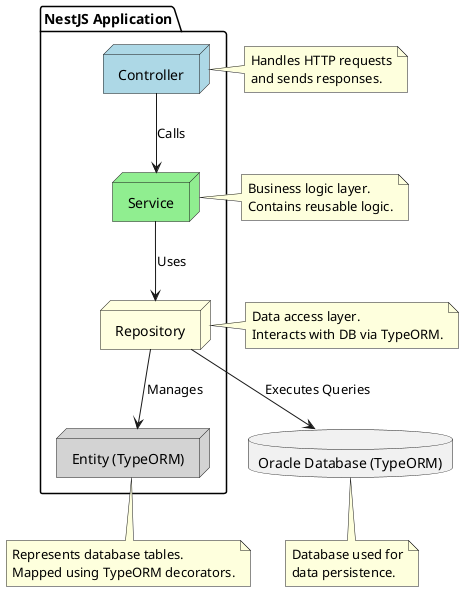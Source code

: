 @startuml
package "NestJS Application" {
  node "Controller" as Controller #LightBlue
  node "Service" as Service #LightGreen
  node "Repository" as Repository #LightYellow
  node "Entity (TypeORM)" as Entity #LightGray
}

database "Oracle Database (TypeORM)" as OracleDB 

Controller --> Service : Calls
Service --> Repository : Uses
Repository --> Entity : Manages
Repository --> OracleDB : Executes Queries

note right of Controller
  Handles HTTP requests
  and sends responses.
end note

note right of Service
  Business logic layer.
  Contains reusable logic.
end note

note right of Repository
  Data access layer.
  Interacts with DB via TypeORM.
end note

note bottom of Entity
  Represents database tables.
  Mapped using TypeORM decorators.
end note

note bottom of OracleDB
  Database used for
  data persistence.
end note
@enduml
